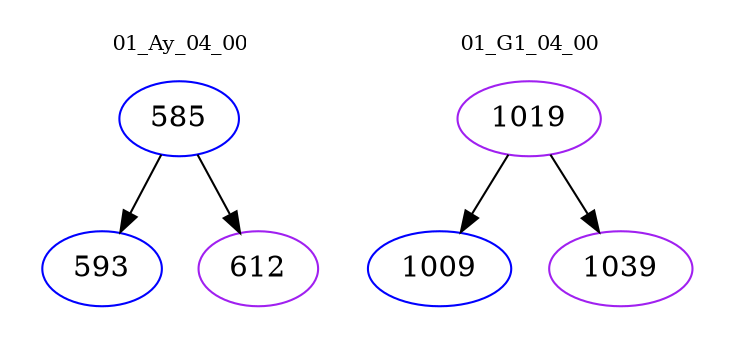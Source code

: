 digraph{
subgraph cluster_0 {
color = white
label = "01_Ay_04_00";
fontsize=10;
T0_585 [label="585", color="blue"]
T0_585 -> T0_593 [color="black"]
T0_593 [label="593", color="blue"]
T0_585 -> T0_612 [color="black"]
T0_612 [label="612", color="purple"]
}
subgraph cluster_1 {
color = white
label = "01_G1_04_00";
fontsize=10;
T1_1019 [label="1019", color="purple"]
T1_1019 -> T1_1009 [color="black"]
T1_1009 [label="1009", color="blue"]
T1_1019 -> T1_1039 [color="black"]
T1_1039 [label="1039", color="purple"]
}
}
